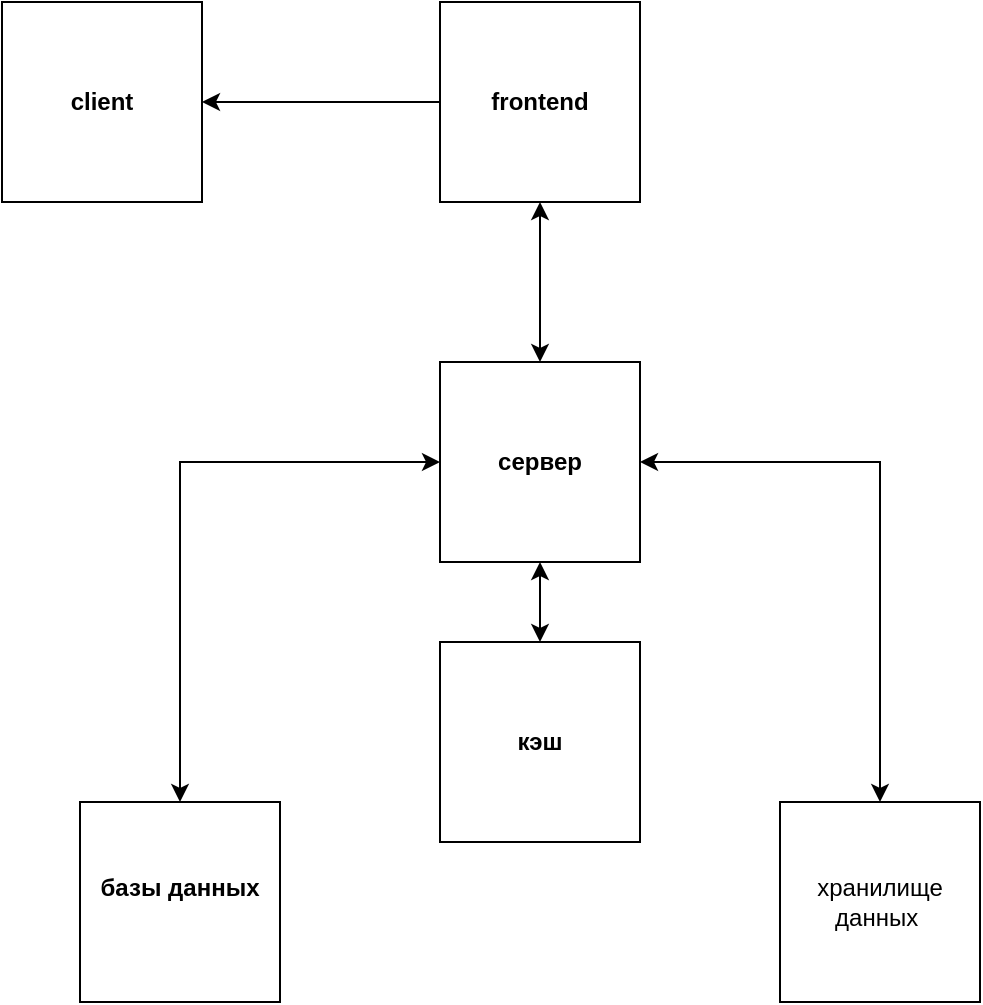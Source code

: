 <mxfile version="21.6.5" type="github">
  <diagram name="Страница 1" id="QnEM4eu22naJHXsKes8O">
    <mxGraphModel dx="1056" dy="655" grid="1" gridSize="10" guides="1" tooltips="1" connect="1" arrows="1" fold="1" page="1" pageScale="1" pageWidth="827" pageHeight="1169" math="0" shadow="0">
      <root>
        <mxCell id="0" />
        <mxCell id="1" parent="0" />
        <mxCell id="V-nMltWe9HSPy0nBiysj-3" value="&lt;b&gt;сервер&lt;br&gt;&lt;/b&gt;" style="whiteSpace=wrap;html=1;aspect=fixed;" vertex="1" parent="1">
          <mxGeometry x="369" y="380" width="100" height="100" as="geometry" />
        </mxCell>
        <mxCell id="V-nMltWe9HSPy0nBiysj-4" value="&lt;b&gt;базы данных&lt;br&gt;&lt;br&gt;&lt;/b&gt;" style="whiteSpace=wrap;html=1;aspect=fixed;" vertex="1" parent="1">
          <mxGeometry x="189" y="600" width="100" height="100" as="geometry" />
        </mxCell>
        <mxCell id="V-nMltWe9HSPy0nBiysj-6" value="" style="endArrow=classic;startArrow=classic;html=1;rounded=0;" edge="1" parent="1" source="V-nMltWe9HSPy0nBiysj-4" target="V-nMltWe9HSPy0nBiysj-3">
          <mxGeometry width="50" height="50" relative="1" as="geometry">
            <mxPoint x="399" y="660" as="sourcePoint" />
            <mxPoint x="449" y="610" as="targetPoint" />
            <Array as="points">
              <mxPoint x="239" y="430" />
            </Array>
          </mxGeometry>
        </mxCell>
        <mxCell id="V-nMltWe9HSPy0nBiysj-7" value="хранилище данных&amp;nbsp;" style="whiteSpace=wrap;html=1;aspect=fixed;" vertex="1" parent="1">
          <mxGeometry x="539" y="600" width="100" height="100" as="geometry" />
        </mxCell>
        <mxCell id="V-nMltWe9HSPy0nBiysj-8" value="" style="endArrow=classic;startArrow=classic;html=1;rounded=0;exitX=1;exitY=0.5;exitDx=0;exitDy=0;entryX=0.5;entryY=0;entryDx=0;entryDy=0;" edge="1" parent="1" source="V-nMltWe9HSPy0nBiysj-3" target="V-nMltWe9HSPy0nBiysj-7">
          <mxGeometry width="50" height="50" relative="1" as="geometry">
            <mxPoint x="399" y="660" as="sourcePoint" />
            <mxPoint x="589" y="530" as="targetPoint" />
            <Array as="points">
              <mxPoint x="589" y="430" />
            </Array>
          </mxGeometry>
        </mxCell>
        <mxCell id="V-nMltWe9HSPy0nBiysj-9" value="&lt;b&gt;кэш&lt;br&gt;&lt;/b&gt;" style="whiteSpace=wrap;html=1;aspect=fixed;" vertex="1" parent="1">
          <mxGeometry x="369" y="520" width="100" height="100" as="geometry" />
        </mxCell>
        <mxCell id="V-nMltWe9HSPy0nBiysj-11" value="" style="endArrow=classic;startArrow=classic;html=1;rounded=0;exitX=0.5;exitY=0;exitDx=0;exitDy=0;entryX=0.5;entryY=1;entryDx=0;entryDy=0;" edge="1" parent="1" source="V-nMltWe9HSPy0nBiysj-9" target="V-nMltWe9HSPy0nBiysj-3">
          <mxGeometry width="50" height="50" relative="1" as="geometry">
            <mxPoint x="370" y="510" as="sourcePoint" />
            <mxPoint x="420" y="480" as="targetPoint" />
          </mxGeometry>
        </mxCell>
        <mxCell id="V-nMltWe9HSPy0nBiysj-16" value="" style="edgeStyle=orthogonalEdgeStyle;rounded=0;orthogonalLoop=1;jettySize=auto;html=1;" edge="1" parent="1" source="V-nMltWe9HSPy0nBiysj-12" target="V-nMltWe9HSPy0nBiysj-15">
          <mxGeometry relative="1" as="geometry" />
        </mxCell>
        <mxCell id="V-nMltWe9HSPy0nBiysj-12" value="&lt;b&gt;frontend&lt;br&gt;&lt;/b&gt;" style="whiteSpace=wrap;html=1;aspect=fixed;" vertex="1" parent="1">
          <mxGeometry x="369" y="200" width="100" height="100" as="geometry" />
        </mxCell>
        <mxCell id="V-nMltWe9HSPy0nBiysj-14" value="" style="endArrow=classic;startArrow=classic;html=1;rounded=0;entryX=0.5;entryY=1;entryDx=0;entryDy=0;exitX=0.5;exitY=0;exitDx=0;exitDy=0;" edge="1" parent="1" source="V-nMltWe9HSPy0nBiysj-3" target="V-nMltWe9HSPy0nBiysj-12">
          <mxGeometry width="50" height="50" relative="1" as="geometry">
            <mxPoint x="370" y="510" as="sourcePoint" />
            <mxPoint x="420" y="460" as="targetPoint" />
          </mxGeometry>
        </mxCell>
        <mxCell id="V-nMltWe9HSPy0nBiysj-15" value="&lt;b&gt;client&lt;br&gt;&lt;/b&gt;" style="whiteSpace=wrap;html=1;aspect=fixed;" vertex="1" parent="1">
          <mxGeometry x="150" y="200" width="100" height="100" as="geometry" />
        </mxCell>
      </root>
    </mxGraphModel>
  </diagram>
</mxfile>

